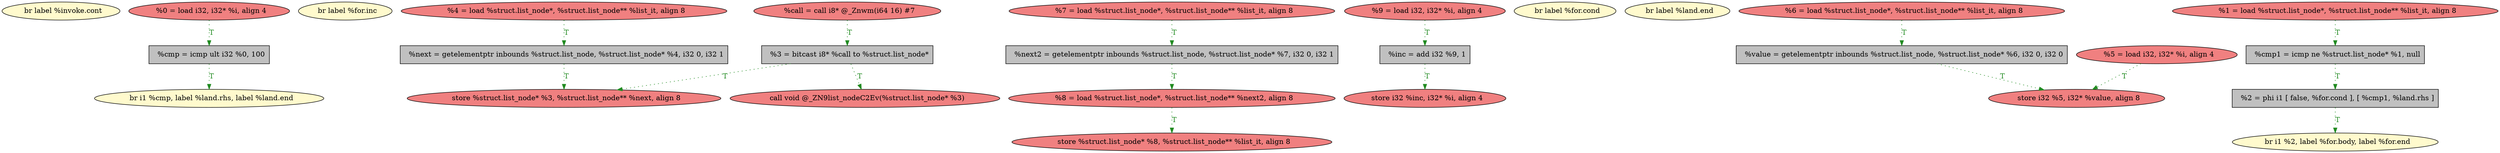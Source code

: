 
digraph G {


node417 [fillcolor=lemonchiffon,label="  br label %invoke.cont",shape=ellipse,style=filled ]
node416 [fillcolor=lemonchiffon,label="  br i1 %cmp, label %land.rhs, label %land.end",shape=ellipse,style=filled ]
node415 [fillcolor=lemonchiffon,label="  br label %for.inc",shape=ellipse,style=filled ]
node414 [fillcolor=lightcoral,label="  call void @_ZN9list_nodeC2Ev(%struct.list_node* %3)",shape=ellipse,style=filled ]
node419 [fillcolor=grey,label="  %next = getelementptr inbounds %struct.list_node, %struct.list_node* %4, i32 0, i32 1",shape=rectangle,style=filled ]
node412 [fillcolor=lightcoral,label="  %7 = load %struct.list_node*, %struct.list_node** %list_it, align 8",shape=ellipse,style=filled ]
node411 [fillcolor=lightcoral,label="  %call = call i8* @_Znwm(i64 16) #7",shape=ellipse,style=filled ]
node399 [fillcolor=grey,label="  %next2 = getelementptr inbounds %struct.list_node, %struct.list_node* %7, i32 0, i32 1",shape=rectangle,style=filled ]
node398 [fillcolor=lightcoral,label="  %8 = load %struct.list_node*, %struct.list_node** %next2, align 8",shape=ellipse,style=filled ]
node420 [fillcolor=lightcoral,label="  %9 = load i32, i32* %i, align 4",shape=ellipse,style=filled ]
node397 [fillcolor=lightcoral,label="  store %struct.list_node* %8, %struct.list_node** %list_it, align 8",shape=ellipse,style=filled ]
node395 [fillcolor=lemonchiffon,label="  br label %for.cond",shape=ellipse,style=filled ]
node413 [fillcolor=lightcoral,label="  %4 = load %struct.list_node*, %struct.list_node** %list_it, align 8",shape=ellipse,style=filled ]
node403 [fillcolor=lemonchiffon,label="  br label %land.end",shape=ellipse,style=filled ]
node400 [fillcolor=lightcoral,label="  store i32 %5, i32* %value, align 8",shape=ellipse,style=filled ]
node405 [fillcolor=grey,label="  %cmp = icmp ult i32 %0, 100",shape=rectangle,style=filled ]
node396 [fillcolor=grey,label="  %inc = add i32 %9, 1",shape=rectangle,style=filled ]
node410 [fillcolor=grey,label="  %value = getelementptr inbounds %struct.list_node, %struct.list_node* %6, i32 0, i32 0",shape=rectangle,style=filled ]
node401 [fillcolor=lightcoral,label="  %6 = load %struct.list_node*, %struct.list_node** %list_it, align 8",shape=ellipse,style=filled ]
node402 [fillcolor=grey,label="  %cmp1 = icmp ne %struct.list_node* %1, null",shape=rectangle,style=filled ]
node421 [fillcolor=lightcoral,label="  store %struct.list_node* %3, %struct.list_node** %next, align 8",shape=ellipse,style=filled ]
node404 [fillcolor=lightcoral,label="  %0 = load i32, i32* %i, align 4",shape=ellipse,style=filled ]
node418 [fillcolor=lightcoral,label="  %1 = load %struct.list_node*, %struct.list_node** %list_it, align 8",shape=ellipse,style=filled ]
node406 [fillcolor=grey,label="  %2 = phi i1 [ false, %for.cond ], [ %cmp1, %land.rhs ]",shape=rectangle,style=filled ]
node408 [fillcolor=grey,label="  %3 = bitcast i8* %call to %struct.list_node*",shape=rectangle,style=filled ]
node422 [fillcolor=lightcoral,label="  %5 = load i32, i32* %i, align 4",shape=ellipse,style=filled ]
node407 [fillcolor=lightcoral,label="  store i32 %inc, i32* %i, align 4",shape=ellipse,style=filled ]
node409 [fillcolor=lemonchiffon,label="  br i1 %2, label %for.body, label %for.end",shape=ellipse,style=filled ]

node419->node421 [style=dotted,color=forestgreen,label="T",fontcolor=forestgreen ]
node422->node400 [style=dotted,color=forestgreen,label="T",fontcolor=forestgreen ]
node408->node421 [style=dotted,color=forestgreen,label="T",fontcolor=forestgreen ]
node396->node407 [style=dotted,color=forestgreen,label="T",fontcolor=forestgreen ]
node418->node402 [style=dotted,color=forestgreen,label="T",fontcolor=forestgreen ]
node402->node406 [style=dotted,color=forestgreen,label="T",fontcolor=forestgreen ]
node401->node410 [style=dotted,color=forestgreen,label="T",fontcolor=forestgreen ]
node420->node396 [style=dotted,color=forestgreen,label="T",fontcolor=forestgreen ]
node399->node398 [style=dotted,color=forestgreen,label="T",fontcolor=forestgreen ]
node411->node408 [style=dotted,color=forestgreen,label="T",fontcolor=forestgreen ]
node408->node414 [style=dotted,color=forestgreen,label="T",fontcolor=forestgreen ]
node398->node397 [style=dotted,color=forestgreen,label="T",fontcolor=forestgreen ]
node405->node416 [style=dotted,color=forestgreen,label="T",fontcolor=forestgreen ]
node413->node419 [style=dotted,color=forestgreen,label="T",fontcolor=forestgreen ]
node410->node400 [style=dotted,color=forestgreen,label="T",fontcolor=forestgreen ]
node406->node409 [style=dotted,color=forestgreen,label="T",fontcolor=forestgreen ]
node404->node405 [style=dotted,color=forestgreen,label="T",fontcolor=forestgreen ]
node412->node399 [style=dotted,color=forestgreen,label="T",fontcolor=forestgreen ]


}
